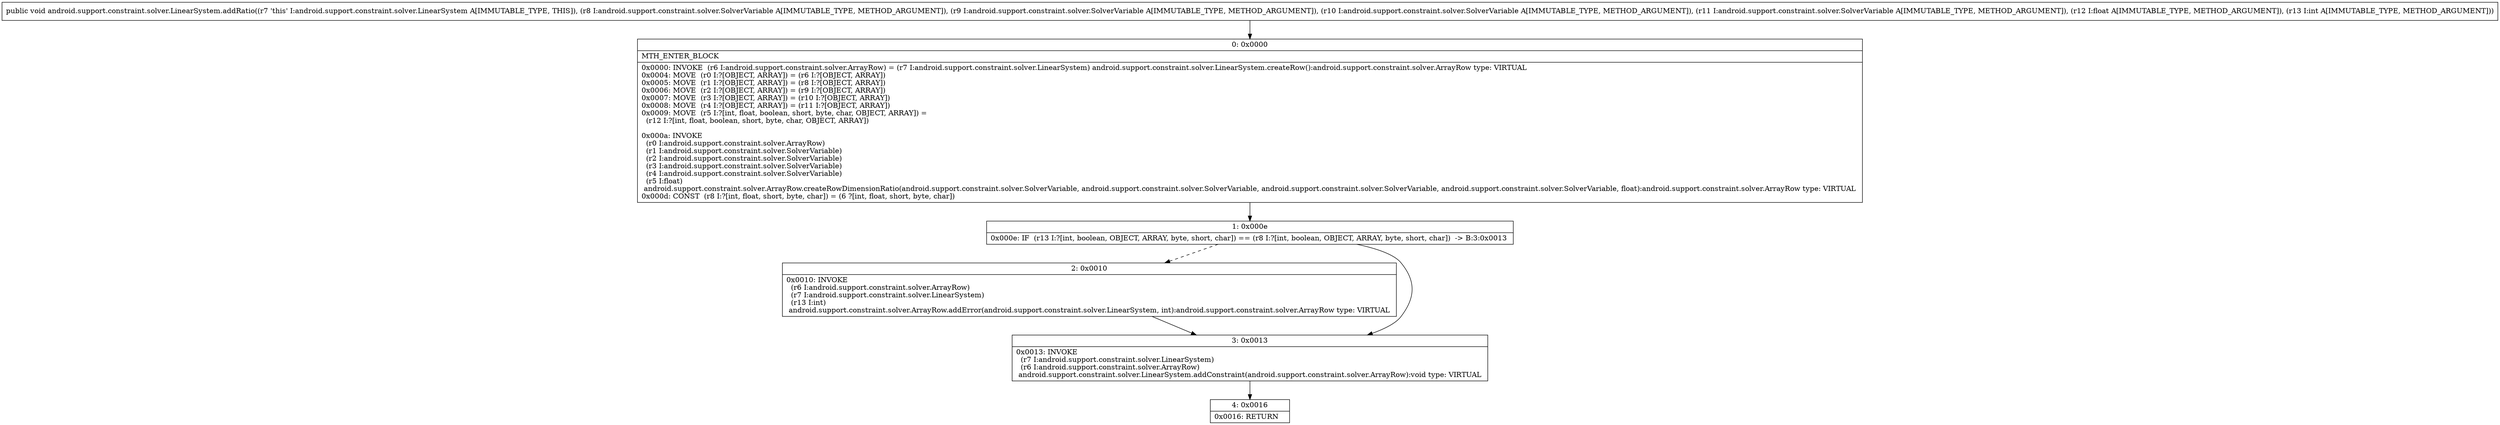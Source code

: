 digraph "CFG forandroid.support.constraint.solver.LinearSystem.addRatio(Landroid\/support\/constraint\/solver\/SolverVariable;Landroid\/support\/constraint\/solver\/SolverVariable;Landroid\/support\/constraint\/solver\/SolverVariable;Landroid\/support\/constraint\/solver\/SolverVariable;FI)V" {
Node_0 [shape=record,label="{0\:\ 0x0000|MTH_ENTER_BLOCK\l|0x0000: INVOKE  (r6 I:android.support.constraint.solver.ArrayRow) = (r7 I:android.support.constraint.solver.LinearSystem) android.support.constraint.solver.LinearSystem.createRow():android.support.constraint.solver.ArrayRow type: VIRTUAL \l0x0004: MOVE  (r0 I:?[OBJECT, ARRAY]) = (r6 I:?[OBJECT, ARRAY]) \l0x0005: MOVE  (r1 I:?[OBJECT, ARRAY]) = (r8 I:?[OBJECT, ARRAY]) \l0x0006: MOVE  (r2 I:?[OBJECT, ARRAY]) = (r9 I:?[OBJECT, ARRAY]) \l0x0007: MOVE  (r3 I:?[OBJECT, ARRAY]) = (r10 I:?[OBJECT, ARRAY]) \l0x0008: MOVE  (r4 I:?[OBJECT, ARRAY]) = (r11 I:?[OBJECT, ARRAY]) \l0x0009: MOVE  (r5 I:?[int, float, boolean, short, byte, char, OBJECT, ARRAY]) = \l  (r12 I:?[int, float, boolean, short, byte, char, OBJECT, ARRAY])\l \l0x000a: INVOKE  \l  (r0 I:android.support.constraint.solver.ArrayRow)\l  (r1 I:android.support.constraint.solver.SolverVariable)\l  (r2 I:android.support.constraint.solver.SolverVariable)\l  (r3 I:android.support.constraint.solver.SolverVariable)\l  (r4 I:android.support.constraint.solver.SolverVariable)\l  (r5 I:float)\l android.support.constraint.solver.ArrayRow.createRowDimensionRatio(android.support.constraint.solver.SolverVariable, android.support.constraint.solver.SolverVariable, android.support.constraint.solver.SolverVariable, android.support.constraint.solver.SolverVariable, float):android.support.constraint.solver.ArrayRow type: VIRTUAL \l0x000d: CONST  (r8 I:?[int, float, short, byte, char]) = (6 ?[int, float, short, byte, char]) \l}"];
Node_1 [shape=record,label="{1\:\ 0x000e|0x000e: IF  (r13 I:?[int, boolean, OBJECT, ARRAY, byte, short, char]) == (r8 I:?[int, boolean, OBJECT, ARRAY, byte, short, char])  \-\> B:3:0x0013 \l}"];
Node_2 [shape=record,label="{2\:\ 0x0010|0x0010: INVOKE  \l  (r6 I:android.support.constraint.solver.ArrayRow)\l  (r7 I:android.support.constraint.solver.LinearSystem)\l  (r13 I:int)\l android.support.constraint.solver.ArrayRow.addError(android.support.constraint.solver.LinearSystem, int):android.support.constraint.solver.ArrayRow type: VIRTUAL \l}"];
Node_3 [shape=record,label="{3\:\ 0x0013|0x0013: INVOKE  \l  (r7 I:android.support.constraint.solver.LinearSystem)\l  (r6 I:android.support.constraint.solver.ArrayRow)\l android.support.constraint.solver.LinearSystem.addConstraint(android.support.constraint.solver.ArrayRow):void type: VIRTUAL \l}"];
Node_4 [shape=record,label="{4\:\ 0x0016|0x0016: RETURN   \l}"];
MethodNode[shape=record,label="{public void android.support.constraint.solver.LinearSystem.addRatio((r7 'this' I:android.support.constraint.solver.LinearSystem A[IMMUTABLE_TYPE, THIS]), (r8 I:android.support.constraint.solver.SolverVariable A[IMMUTABLE_TYPE, METHOD_ARGUMENT]), (r9 I:android.support.constraint.solver.SolverVariable A[IMMUTABLE_TYPE, METHOD_ARGUMENT]), (r10 I:android.support.constraint.solver.SolverVariable A[IMMUTABLE_TYPE, METHOD_ARGUMENT]), (r11 I:android.support.constraint.solver.SolverVariable A[IMMUTABLE_TYPE, METHOD_ARGUMENT]), (r12 I:float A[IMMUTABLE_TYPE, METHOD_ARGUMENT]), (r13 I:int A[IMMUTABLE_TYPE, METHOD_ARGUMENT])) }"];
MethodNode -> Node_0;
Node_0 -> Node_1;
Node_1 -> Node_2[style=dashed];
Node_1 -> Node_3;
Node_2 -> Node_3;
Node_3 -> Node_4;
}

